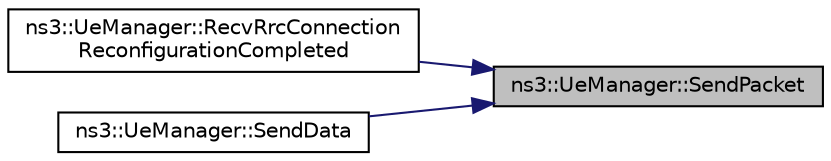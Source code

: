 digraph "ns3::UeManager::SendPacket"
{
 // LATEX_PDF_SIZE
  edge [fontname="Helvetica",fontsize="10",labelfontname="Helvetica",labelfontsize="10"];
  node [fontname="Helvetica",fontsize="10",shape=record];
  rankdir="RL";
  Node1 [label="ns3::UeManager::SendPacket",height=0.2,width=0.4,color="black", fillcolor="grey75", style="filled", fontcolor="black",tooltip="Send a data packet over the appropriate Data Radio Bearer."];
  Node1 -> Node2 [dir="back",color="midnightblue",fontsize="10",style="solid",fontname="Helvetica"];
  Node2 [label="ns3::UeManager::RecvRrcConnection\lReconfigurationCompleted",height=0.2,width=0.4,color="black", fillcolor="white", style="filled",URL="$classns3_1_1_ue_manager.html#a767171084a3ea38162758d145b705e2a",tooltip="Implement the LteEnbRrcSapProvider::RecvRrcConnectionReconfigurationCompleted interface."];
  Node1 -> Node3 [dir="back",color="midnightblue",fontsize="10",style="solid",fontname="Helvetica"];
  Node3 [label="ns3::UeManager::SendData",height=0.2,width=0.4,color="black", fillcolor="white", style="filled",URL="$classns3_1_1_ue_manager.html#a2288415129fd7319128599cf2681e780",tooltip="Send a data packet over the appropriate Data Radio Bearer."];
}
